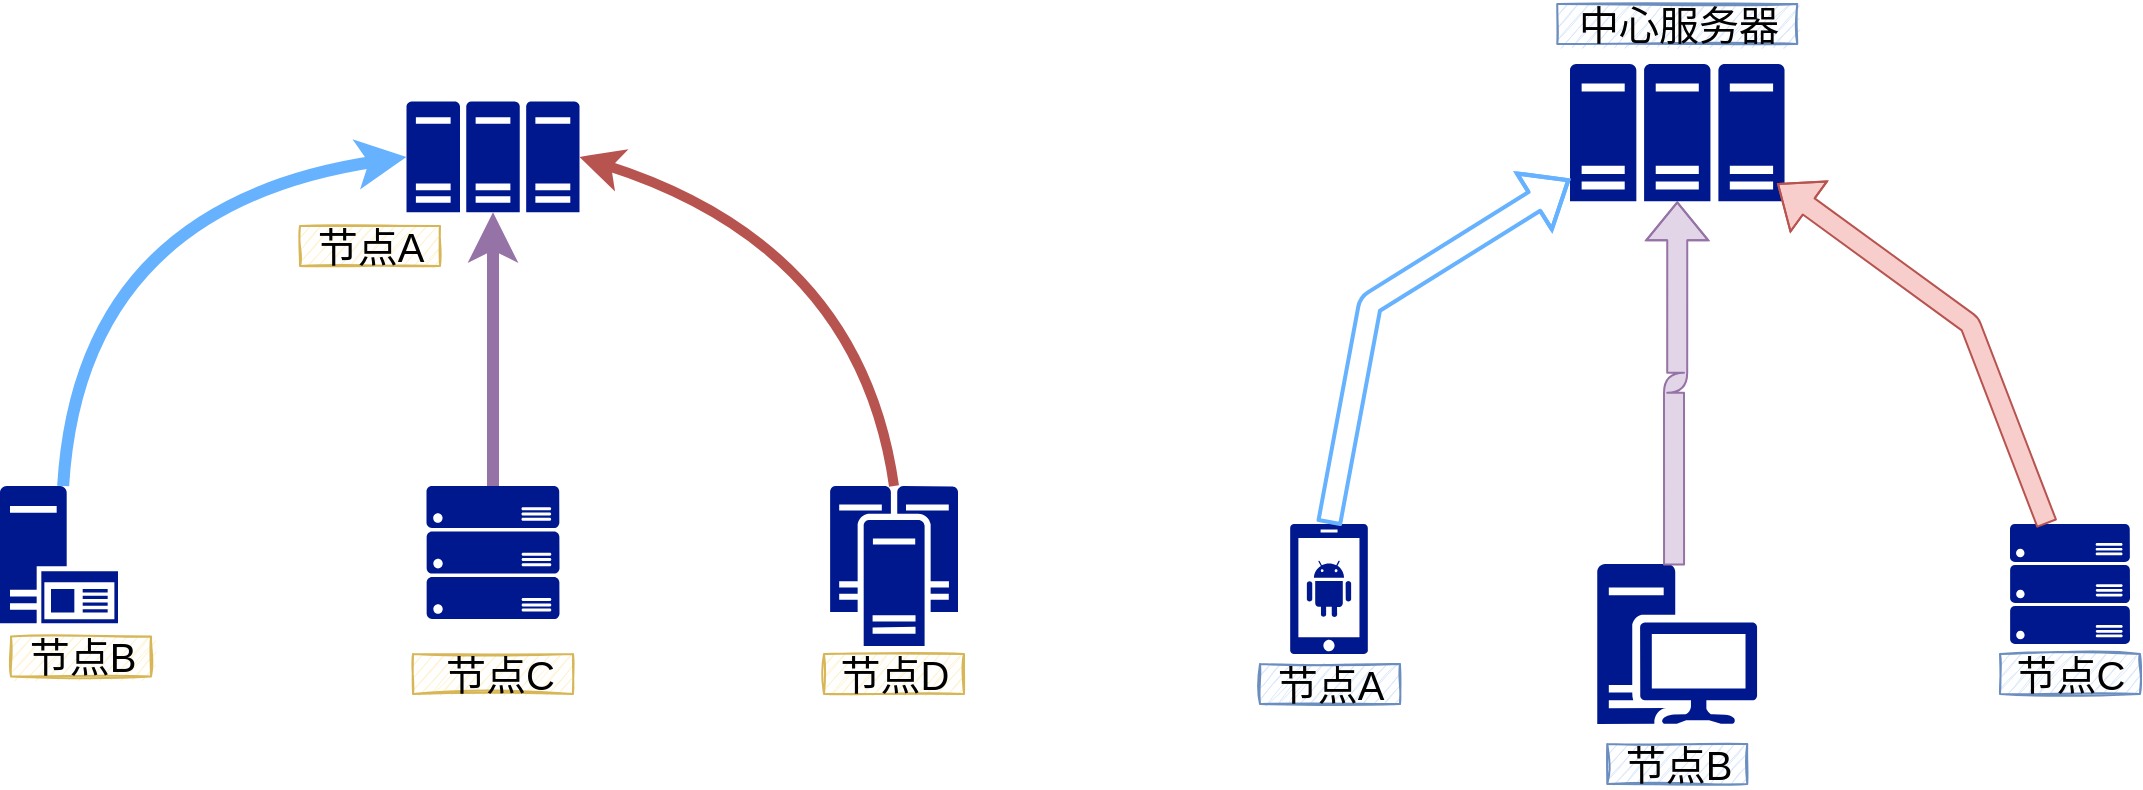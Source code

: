 <mxfile version="14.7.3" type="github">
  <diagram id="LWLVOslLE0u1W00-IiJX" name="Page-1">
    <mxGraphModel dx="2076" dy="1000" grid="1" gridSize="10" guides="1" tooltips="1" connect="1" arrows="1" fold="1" page="1" pageScale="1" pageWidth="1169" pageHeight="600" math="0" shadow="0">
      <root>
        <mxCell id="0" />
        <mxCell id="1" parent="0" />
        <mxCell id="cdF7eHWtJlhOr_sMSIXs-1" value="" style="aspect=fixed;pointerEvents=1;shadow=0;dashed=0;html=1;strokeColor=none;labelPosition=center;verticalLabelPosition=bottom;verticalAlign=top;align=center;fillColor=#00188D;shape=mxgraph.mscae.enterprise.application_server2" parent="1" vertex="1">
          <mxGeometry x="50" y="371" width="59" height="68.6" as="geometry" />
        </mxCell>
        <mxCell id="cdF7eHWtJlhOr_sMSIXs-2" value="" style="aspect=fixed;pointerEvents=1;shadow=0;dashed=0;html=1;strokeColor=none;labelPosition=center;verticalLabelPosition=bottom;verticalAlign=top;align=center;fillColor=#00188D;shape=mxgraph.mscae.enterprise.cluster_server" parent="1" vertex="1">
          <mxGeometry x="465" y="371" width="64" height="80" as="geometry" />
        </mxCell>
        <mxCell id="cdF7eHWtJlhOr_sMSIXs-3" value="" style="aspect=fixed;pointerEvents=1;shadow=0;dashed=0;html=1;strokeColor=none;labelPosition=center;verticalLabelPosition=bottom;verticalAlign=top;align=center;fillColor=#00188D;shape=mxgraph.mscae.enterprise.server_farm" parent="1" vertex="1">
          <mxGeometry x="253.25" y="178.76" width="86.5" height="55.36" as="geometry" />
        </mxCell>
        <mxCell id="cdF7eHWtJlhOr_sMSIXs-8" style="edgeStyle=orthogonalEdgeStyle;curved=1;orthogonalLoop=1;jettySize=auto;html=1;exitX=0.5;exitY=0;exitDx=0;exitDy=0;exitPerimeter=0;entryX=0.5;entryY=1;entryDx=0;entryDy=0;entryPerimeter=0;strokeColor=#9673a6;strokeWidth=6;fillColor=#e1d5e7;" parent="1" source="cdF7eHWtJlhOr_sMSIXs-4" target="cdF7eHWtJlhOr_sMSIXs-3" edge="1">
          <mxGeometry relative="1" as="geometry" />
        </mxCell>
        <mxCell id="cdF7eHWtJlhOr_sMSIXs-4" value="" style="aspect=fixed;pointerEvents=1;shadow=0;dashed=0;html=1;strokeColor=none;labelPosition=center;verticalLabelPosition=bottom;verticalAlign=top;align=center;fillColor=#00188D;shape=mxgraph.azure.server_rack" parent="1" vertex="1">
          <mxGeometry x="263.25" y="371" width="66.5" height="66.5" as="geometry" />
        </mxCell>
        <mxCell id="cdF7eHWtJlhOr_sMSIXs-5" value="" style="endArrow=classic;html=1;entryX=0;entryY=0.5;entryDx=0;entryDy=0;entryPerimeter=0;strokeColor=#66B2FF;curved=1;strokeWidth=6;" parent="1" source="cdF7eHWtJlhOr_sMSIXs-1" target="cdF7eHWtJlhOr_sMSIXs-3" edge="1">
          <mxGeometry width="50" height="50" relative="1" as="geometry">
            <mxPoint x="-72" y="220.52" as="sourcePoint" />
            <mxPoint x="-22" y="170.52" as="targetPoint" />
            <Array as="points">
              <mxPoint x="90" y="231" />
            </Array>
          </mxGeometry>
        </mxCell>
        <mxCell id="cdF7eHWtJlhOr_sMSIXs-7" value="" style="endArrow=classic;html=1;entryX=1;entryY=0.5;entryDx=0;entryDy=0;entryPerimeter=0;exitX=0.5;exitY=0;exitDx=0;exitDy=0;exitPerimeter=0;curved=1;strokeColor=#b85450;strokeWidth=5;fillColor=#f8cecc;" parent="1" source="cdF7eHWtJlhOr_sMSIXs-2" target="cdF7eHWtJlhOr_sMSIXs-3" edge="1">
          <mxGeometry width="50" height="50" relative="1" as="geometry">
            <mxPoint x="451.971" y="183.317" as="sourcePoint" />
            <mxPoint x="307.996" y="315.36" as="targetPoint" />
            <Array as="points">
              <mxPoint x="480" y="251" />
            </Array>
          </mxGeometry>
        </mxCell>
        <mxCell id="cdF7eHWtJlhOr_sMSIXs-9" value="&lt;font style=&quot;font-size: 20px&quot;&gt;节点A&lt;/font&gt;" style="text;html=1;align=center;verticalAlign=middle;resizable=0;points=[];autosize=1;fillColor=#fff2cc;strokeColor=#d6b656;sketch=1;" parent="1" vertex="1">
          <mxGeometry x="200" y="241" width="70" height="20" as="geometry" />
        </mxCell>
        <mxCell id="cdF7eHWtJlhOr_sMSIXs-10" value="&lt;font style=&quot;font-size: 20px&quot;&gt;节点B&lt;/font&gt;" style="text;html=1;align=center;verticalAlign=middle;resizable=0;points=[];autosize=1;fillColor=#fff2cc;strokeColor=#d6b656;sketch=1;" parent="1" vertex="1">
          <mxGeometry x="55.5" y="446.24" width="70" height="20" as="geometry" />
        </mxCell>
        <mxCell id="cdF7eHWtJlhOr_sMSIXs-11" value="&lt;font style=&quot;font-size: 20px&quot;&gt;&amp;nbsp;节点C&lt;/font&gt;" style="text;html=1;align=center;verticalAlign=middle;resizable=0;points=[];autosize=1;fillColor=#fff2cc;strokeColor=#d6b656;sketch=1;" parent="1" vertex="1">
          <mxGeometry x="256.5" y="455.0" width="80" height="20" as="geometry" />
        </mxCell>
        <mxCell id="cdF7eHWtJlhOr_sMSIXs-12" value="&lt;font style=&quot;font-size: 20px&quot;&gt;节点D&lt;/font&gt;" style="text;html=1;align=center;verticalAlign=middle;resizable=0;points=[];autosize=1;fillColor=#fff2cc;strokeColor=#d6b656;sketch=1;" parent="1" vertex="1">
          <mxGeometry x="462" y="455" width="70" height="20" as="geometry" />
        </mxCell>
        <mxCell id="cdF7eHWtJlhOr_sMSIXs-14" value="" style="aspect=fixed;pointerEvents=1;shadow=0;dashed=0;html=1;strokeColor=none;labelPosition=center;verticalLabelPosition=bottom;verticalAlign=top;align=center;fillColor=#00188D;shape=mxgraph.mscae.enterprise.server_farm" parent="1" vertex="1">
          <mxGeometry x="835" y="160" width="107.26" height="68.65" as="geometry" />
        </mxCell>
        <mxCell id="cdF7eHWtJlhOr_sMSIXs-15" value="" style="aspect=fixed;pointerEvents=1;shadow=0;dashed=0;html=1;strokeColor=none;labelPosition=center;verticalLabelPosition=bottom;verticalAlign=top;align=center;fillColor=#00188D;shape=mxgraph.mscae.enterprise.android_phone;sketch=0;" parent="1" vertex="1">
          <mxGeometry x="695" y="390" width="39" height="65" as="geometry" />
        </mxCell>
        <mxCell id="cdF7eHWtJlhOr_sMSIXs-16" value="" style="aspect=fixed;pointerEvents=1;shadow=0;dashed=0;html=1;strokeColor=none;labelPosition=center;verticalLabelPosition=bottom;verticalAlign=top;align=center;fillColor=#00188D;shape=mxgraph.mscae.enterprise.workstation_client;sketch=0;" parent="1" vertex="1">
          <mxGeometry x="848.63" y="410" width="80" height="80" as="geometry" />
        </mxCell>
        <mxCell id="cdF7eHWtJlhOr_sMSIXs-18" value="" style="aspect=fixed;pointerEvents=1;shadow=0;dashed=0;html=1;strokeColor=none;labelPosition=center;verticalLabelPosition=bottom;verticalAlign=top;align=center;fillColor=#00188D;shape=mxgraph.azure.server_rack;sketch=0;" parent="1" vertex="1">
          <mxGeometry x="1055" y="390" width="60" height="60" as="geometry" />
        </mxCell>
        <mxCell id="cdF7eHWtJlhOr_sMSIXs-19" value="" style="endArrow=classic;html=1;entryX=0;entryY=0.839;entryDx=0;entryDy=0;entryPerimeter=0;strokeColor=#66B2FF;curved=1;strokeWidth=2;exitX=0.5;exitY=0;exitDx=0;exitDy=0;exitPerimeter=0;shape=flexArrow;" parent="1" source="cdF7eHWtJlhOr_sMSIXs-15" target="cdF7eHWtJlhOr_sMSIXs-14" edge="1">
          <mxGeometry width="50" height="50" relative="1" as="geometry">
            <mxPoint x="674.996" y="397.68" as="sourcePoint" />
            <mxPoint x="846.68" y="233.12" as="targetPoint" />
            <Array as="points">
              <mxPoint x="735" y="280" />
            </Array>
          </mxGeometry>
        </mxCell>
        <mxCell id="cdF7eHWtJlhOr_sMSIXs-21" value="" style="endArrow=classic;html=1;entryX=0.966;entryY=0.87;entryDx=0;entryDy=0;entryPerimeter=0;curved=1;strokeColor=#b85450;strokeWidth=1;fillColor=#f8cecc;shape=flexArrow;" parent="1" source="cdF7eHWtJlhOr_sMSIXs-18" target="cdF7eHWtJlhOr_sMSIXs-14" edge="1">
          <mxGeometry width="50" height="50" relative="1" as="geometry">
            <mxPoint x="1092.25" y="390" as="sourcePoint" />
            <mxPoint x="935" y="225.44" as="targetPoint" />
            <Array as="points">
              <mxPoint x="1035" y="290" />
            </Array>
          </mxGeometry>
        </mxCell>
        <mxCell id="cdF7eHWtJlhOr_sMSIXs-22" style="edgeStyle=orthogonalEdgeStyle;curved=1;orthogonalLoop=1;jettySize=auto;html=1;exitX=0.48;exitY=0.01;exitDx=0;exitDy=0;exitPerimeter=0;entryX=0.5;entryY=1;entryDx=0;entryDy=0;entryPerimeter=0;strokeColor=#9673a6;strokeWidth=1;fillColor=#e1d5e7;shape=flexArrow;" parent="1" source="cdF7eHWtJlhOr_sMSIXs-16" target="cdF7eHWtJlhOr_sMSIXs-14" edge="1">
          <mxGeometry relative="1" as="geometry">
            <mxPoint x="905" y="376.88" as="sourcePoint" />
            <mxPoint x="905" y="240.0" as="targetPoint" />
          </mxGeometry>
        </mxCell>
        <mxCell id="cdF7eHWtJlhOr_sMSIXs-23" value="&lt;font style=&quot;font-size: 20px&quot;&gt;中心服务器&lt;/font&gt;" style="text;html=1;align=center;verticalAlign=middle;resizable=0;points=[];autosize=1;fillColor=#dae8fc;strokeColor=#6c8ebf;sketch=1;" parent="1" vertex="1">
          <mxGeometry x="828.63" y="130" width="120" height="20" as="geometry" />
        </mxCell>
        <mxCell id="cdF7eHWtJlhOr_sMSIXs-24" value="&lt;font style=&quot;font-size: 20px&quot;&gt;节点A&lt;/font&gt;" style="text;html=1;align=center;verticalAlign=middle;resizable=0;points=[];autosize=1;fillColor=#dae8fc;strokeColor=#6c8ebf;sketch=1;" parent="1" vertex="1">
          <mxGeometry x="680" y="460" width="70" height="20" as="geometry" />
        </mxCell>
        <mxCell id="cdF7eHWtJlhOr_sMSIXs-25" value="&lt;font style=&quot;font-size: 20px&quot;&gt;节点B&lt;/font&gt;" style="text;html=1;align=center;verticalAlign=middle;resizable=0;points=[];autosize=1;fillColor=#dae8fc;strokeColor=#6c8ebf;sketch=1;" parent="1" vertex="1">
          <mxGeometry x="853.63" y="500" width="70" height="20" as="geometry" />
        </mxCell>
        <mxCell id="cdF7eHWtJlhOr_sMSIXs-26" value="&lt;font style=&quot;font-size: 20px&quot;&gt;节点C&lt;/font&gt;" style="text;html=1;align=center;verticalAlign=middle;resizable=0;points=[];autosize=1;fillColor=#dae8fc;strokeColor=#6c8ebf;sketch=1;" parent="1" vertex="1">
          <mxGeometry x="1050" y="455" width="70" height="20" as="geometry" />
        </mxCell>
      </root>
    </mxGraphModel>
  </diagram>
</mxfile>

